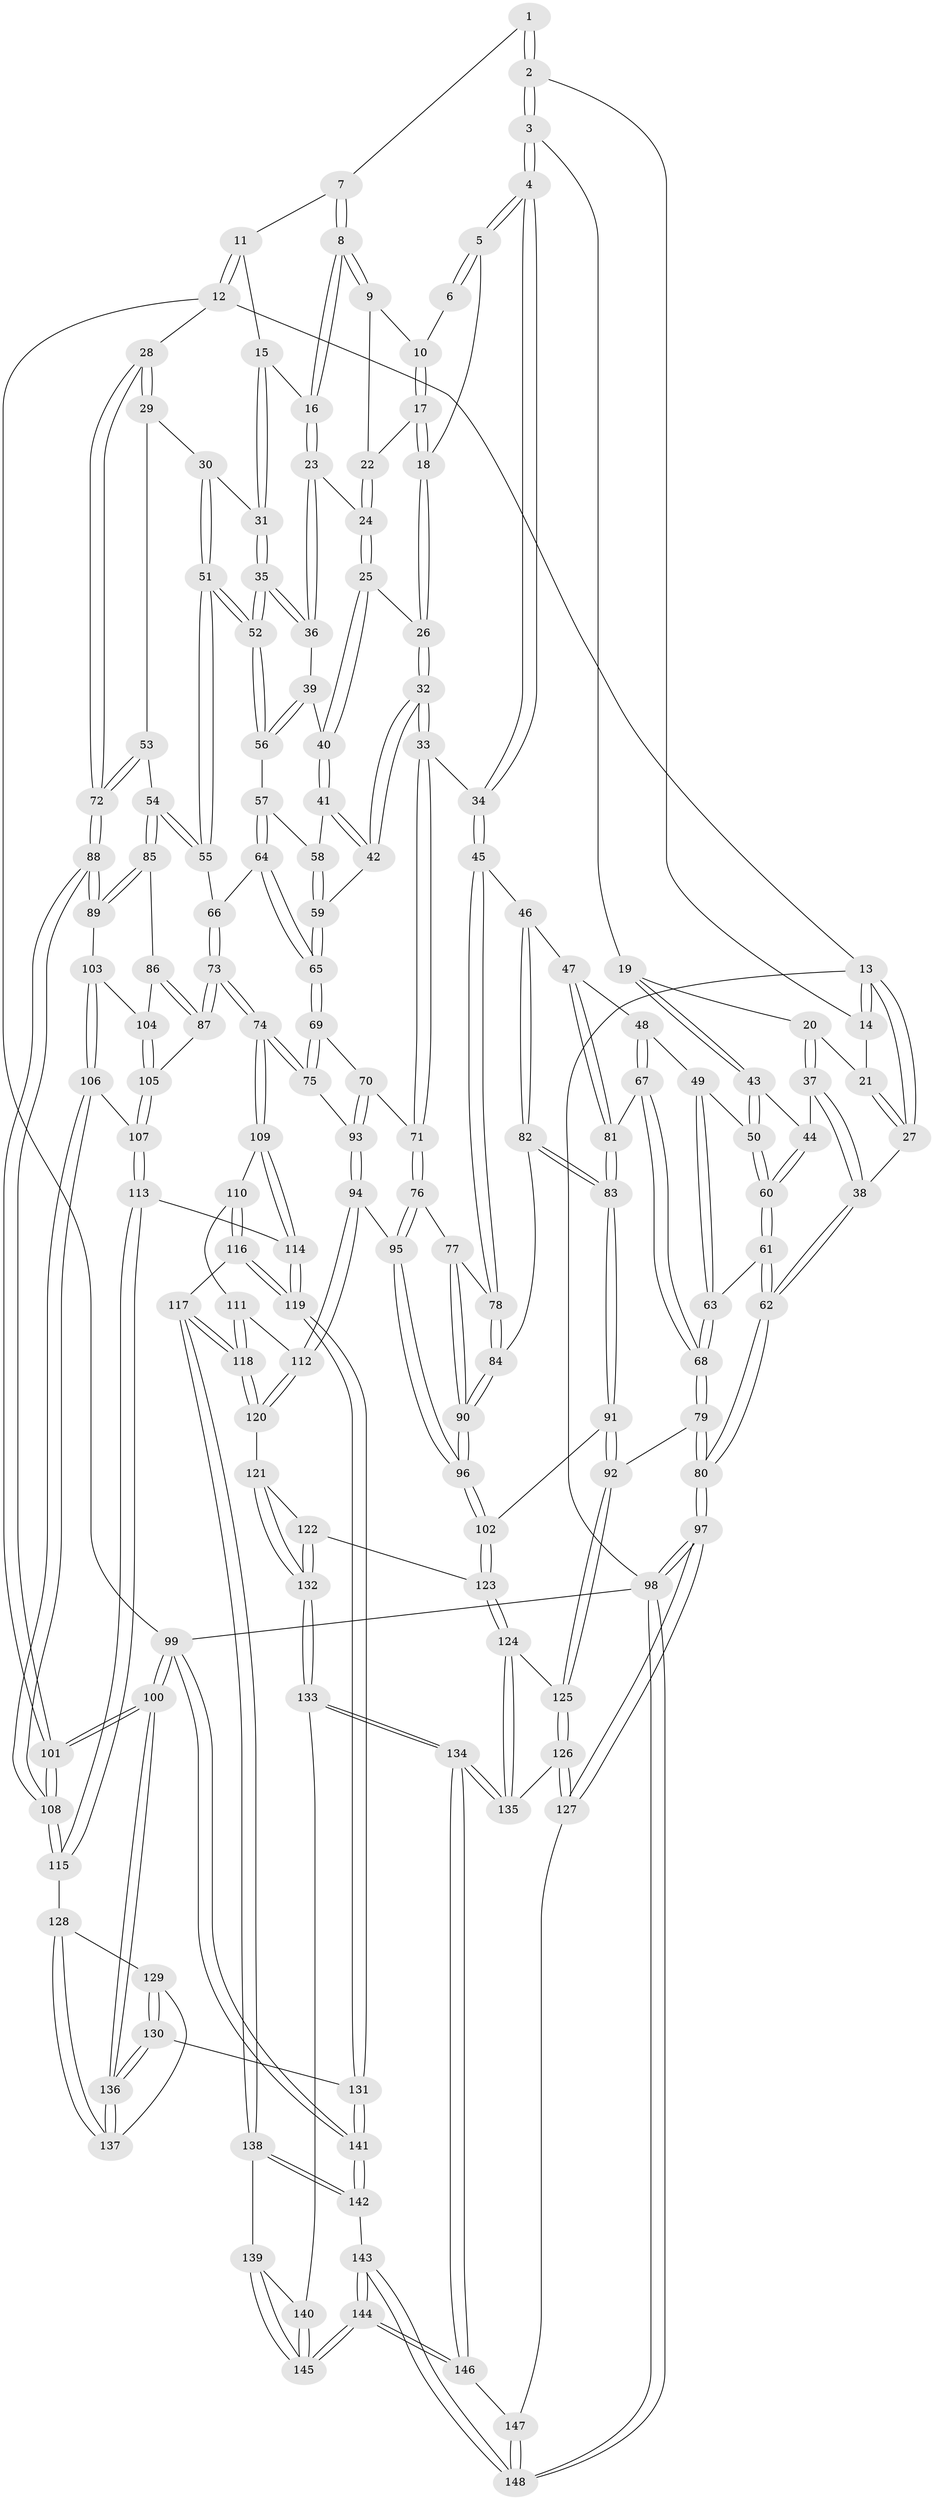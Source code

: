 // Generated by graph-tools (version 1.1) at 2025/11/02/27/25 16:11:59]
// undirected, 148 vertices, 367 edges
graph export_dot {
graph [start="1"]
  node [color=gray90,style=filled];
  1 [pos="+0.5508302290335634+0"];
  2 [pos="+0.2791052650080462+0"];
  3 [pos="+0.3017723295247905+0.013407265704257805"];
  4 [pos="+0.392592847277281+0.12338585511735518"];
  5 [pos="+0.4926628794323693+0.09185771328429738"];
  6 [pos="+0.5475592335922191+0"];
  7 [pos="+0.7570331558513055+0"];
  8 [pos="+0.7260252833425354+0"];
  9 [pos="+0.6627496612544006+0.029243817533954292"];
  10 [pos="+0.579121139000508+0.04054908879006676"];
  11 [pos="+0.9037214136827422+0"];
  12 [pos="+1+0"];
  13 [pos="+0+0"];
  14 [pos="+0.16917095269499932+0"];
  15 [pos="+0.8519146666798325+0.09973542357633304"];
  16 [pos="+0.7398678412862465+0.06618502259976472"];
  17 [pos="+0.5686175078016151+0.07168468628808858"];
  18 [pos="+0.5449370273613383+0.09657674904037508"];
  19 [pos="+0.22436239648163284+0.08909767297320369"];
  20 [pos="+0.07973156079616962+0.10646368137130939"];
  21 [pos="+0.06753274975356047+0.0809673373720713"];
  22 [pos="+0.6174643390912505+0.07577089635441552"];
  23 [pos="+0.7352298734675536+0.08086164837555808"];
  24 [pos="+0.6302276054708252+0.13806328408391882"];
  25 [pos="+0.6198667386791871+0.14894392031340145"];
  26 [pos="+0.5940612980268334+0.14966581498166556"];
  27 [pos="+0+0"];
  28 [pos="+1+0"];
  29 [pos="+0.9373463847785695+0.13176159030308165"];
  30 [pos="+0.9329783104923102+0.13261254748238138"];
  31 [pos="+0.8980102621316057+0.12863555084799494"];
  32 [pos="+0.5131462789232806+0.2629098724606927"];
  33 [pos="+0.48451991141565476+0.2737453334290677"];
  34 [pos="+0.41313225138124776+0.2466511715452343"];
  35 [pos="+0.7890416965341416+0.20335849142804432"];
  36 [pos="+0.7447024195735907+0.1455104337624874"];
  37 [pos="+0.058621701954486086+0.14487269404930117"];
  38 [pos="+0+0.197714700009104"];
  39 [pos="+0.6861147353514109+0.19953692503852835"];
  40 [pos="+0.6580075745213941+0.2083542655575011"];
  41 [pos="+0.6512260469790493+0.2302014385857814"];
  42 [pos="+0.5824997415524376+0.26642809596681133"];
  43 [pos="+0.20017804828208627+0.17189843225555948"];
  44 [pos="+0.10100984032118604+0.2301124816060321"];
  45 [pos="+0.37026763752511394+0.28529832209163875"];
  46 [pos="+0.352431366772062+0.29174032414210255"];
  47 [pos="+0.35136186880385806+0.29182814002449503"];
  48 [pos="+0.2664237390027547+0.27984858531673085"];
  49 [pos="+0.23845918837969884+0.2540092315141031"];
  50 [pos="+0.23467991629375023+0.24957640733518652"];
  51 [pos="+0.8295742676313399+0.30841619773777773"];
  52 [pos="+0.7937180353720932+0.2742697593485253"];
  53 [pos="+0.9444316782708563+0.31188962705878387"];
  54 [pos="+0.8472128162552813+0.3298565478115929"];
  55 [pos="+0.8349638968522493+0.3178828264293829"];
  56 [pos="+0.7672720461696663+0.2746676702037417"];
  57 [pos="+0.7109846391453949+0.2879037344766226"];
  58 [pos="+0.6606648492640784+0.24190573125543985"];
  59 [pos="+0.6428340168148485+0.3215620286137976"];
  60 [pos="+0.09261284426219556+0.26943206281804843"];
  61 [pos="+0.08030272063760252+0.29832506162811956"];
  62 [pos="+0+0.34140187087882773"];
  63 [pos="+0.10284970133602518+0.32020950262167125"];
  64 [pos="+0.666120422755755+0.3406255361605196"];
  65 [pos="+0.6604940789928799+0.3431912633333884"];
  66 [pos="+0.732723719419255+0.37015368947032073"];
  67 [pos="+0.15569650799734927+0.372752072468501"];
  68 [pos="+0.149659149881754+0.3735881976473623"];
  69 [pos="+0.6413892796153267+0.3780841320819003"];
  70 [pos="+0.5322069057866461+0.38114004133508783"];
  71 [pos="+0.5300813394840724+0.37910269955523995"];
  72 [pos="+1+0.36962354915396"];
  73 [pos="+0.7069490669093289+0.5045365503736194"];
  74 [pos="+0.7054108068241634+0.5052264565178822"];
  75 [pos="+0.6948747972744647+0.4982936775252648"];
  76 [pos="+0.4507441172364358+0.43299848546321446"];
  77 [pos="+0.4159732021148468+0.41669630065473545"];
  78 [pos="+0.3899892401394935+0.3818303584758201"];
  79 [pos="+0.09022933311431754+0.562343582520493"];
  80 [pos="+0+0.6325654612744107"];
  81 [pos="+0.23519295245859617+0.4048791395199433"];
  82 [pos="+0.2966713116717326+0.46052076795956753"];
  83 [pos="+0.27864199242242+0.46884858614237623"];
  84 [pos="+0.3479165015760842+0.4649741098873675"];
  85 [pos="+0.846693534277591+0.37047169939104635"];
  86 [pos="+0.7577566445745291+0.47566948191011454"];
  87 [pos="+0.7128180265085053+0.5032610651322426"];
  88 [pos="+1+0.4437580833403687"];
  89 [pos="+0.9206239681087925+0.477165937550255"];
  90 [pos="+0.38348839578818983+0.48942201966067755"];
  91 [pos="+0.2162299248972014+0.5905319904266998"];
  92 [pos="+0.2158051324655555+0.5907111099369974"];
  93 [pos="+0.5519012022852421+0.48740596660063523"];
  94 [pos="+0.4722363414469433+0.5771237705109986"];
  95 [pos="+0.44882505038583864+0.5764369112375652"];
  96 [pos="+0.4486531027783183+0.5764757995883342"];
  97 [pos="+0+1"];
  98 [pos="+0+1"];
  99 [pos="+1+1"];
  100 [pos="+1+0.9352837358862717"];
  101 [pos="+1+0.6933770405936823"];
  102 [pos="+0.39799474485875086+0.613256328903118"];
  103 [pos="+0.9074205439018864+0.4955327893291311"];
  104 [pos="+0.8675386848886134+0.4988212897350038"];
  105 [pos="+0.8086974379800997+0.5497456625458687"];
  106 [pos="+0.9006548379676574+0.5422708225647906"];
  107 [pos="+0.8598426774475164+0.6001731468725087"];
  108 [pos="+1+0.6651344031998634"];
  109 [pos="+0.6938098355109891+0.574648518609298"];
  110 [pos="+0.6671671937757284+0.6108244354672344"];
  111 [pos="+0.5837127222589132+0.6112488957822103"];
  112 [pos="+0.508386563357708+0.6059614388858579"];
  113 [pos="+0.857162375243169+0.6479969087316686"];
  114 [pos="+0.8177166743043176+0.6553265286667038"];
  115 [pos="+0.8857458301749813+0.6700912760432461"];
  116 [pos="+0.6741194419884508+0.7454313334013837"];
  117 [pos="+0.6124556912546788+0.7648936699142268"];
  118 [pos="+0.6015169434491313+0.7572816684571638"];
  119 [pos="+0.7205427468078138+0.7678795578860633"];
  120 [pos="+0.5397531349316086+0.7188828175167604"];
  121 [pos="+0.529565063653342+0.7243299197771265"];
  122 [pos="+0.40500406597270866+0.6864616698254176"];
  123 [pos="+0.3954939829748755+0.6794501816198172"];
  124 [pos="+0.37526553930194584+0.7279948164696693"];
  125 [pos="+0.234563379215175+0.7337747630335766"];
  126 [pos="+0.2241519754826563+0.7714695263457022"];
  127 [pos="+0.18201311894032327+0.8288143473112244"];
  128 [pos="+0.8800700599820376+0.7082238999833737"];
  129 [pos="+0.8651858277802402+0.746096249392975"];
  130 [pos="+0.8009608958052303+0.857345097010058"];
  131 [pos="+0.7890376773770605+0.8612666681217676"];
  132 [pos="+0.48400323494492664+0.754315797263933"];
  133 [pos="+0.4640070578040825+0.8009187400731871"];
  134 [pos="+0.3883982430701889+0.8226895418920127"];
  135 [pos="+0.3871700686625553+0.8204847117997901"];
  136 [pos="+1+0.8687971661708316"];
  137 [pos="+0.9598144658090623+0.8003257360323496"];
  138 [pos="+0.6053677687581284+0.7785099982106521"];
  139 [pos="+0.5717203220853965+0.7979134817309852"];
  140 [pos="+0.5032972172004339+0.8246937691415902"];
  141 [pos="+0.674382052986603+1"];
  142 [pos="+0.6071582348727644+1"];
  143 [pos="+0.5944922190992438+1"];
  144 [pos="+0.5248016518646675+1"];
  145 [pos="+0.5192445751534895+0.9272735941811507"];
  146 [pos="+0.3764849113759036+0.8941575560959065"];
  147 [pos="+0.34252624209621646+0.9045973522234706"];
  148 [pos="+0+1"];
  1 -- 2;
  1 -- 2;
  1 -- 7;
  2 -- 3;
  2 -- 3;
  2 -- 14;
  3 -- 4;
  3 -- 4;
  3 -- 19;
  4 -- 5;
  4 -- 5;
  4 -- 34;
  4 -- 34;
  5 -- 6;
  5 -- 6;
  5 -- 18;
  6 -- 10;
  7 -- 8;
  7 -- 8;
  7 -- 11;
  8 -- 9;
  8 -- 9;
  8 -- 16;
  8 -- 16;
  9 -- 10;
  9 -- 22;
  10 -- 17;
  10 -- 17;
  11 -- 12;
  11 -- 12;
  11 -- 15;
  12 -- 13;
  12 -- 28;
  12 -- 99;
  13 -- 14;
  13 -- 14;
  13 -- 27;
  13 -- 27;
  13 -- 98;
  14 -- 21;
  15 -- 16;
  15 -- 31;
  15 -- 31;
  16 -- 23;
  16 -- 23;
  17 -- 18;
  17 -- 18;
  17 -- 22;
  18 -- 26;
  18 -- 26;
  19 -- 20;
  19 -- 43;
  19 -- 43;
  20 -- 21;
  20 -- 37;
  20 -- 37;
  21 -- 27;
  21 -- 27;
  22 -- 24;
  22 -- 24;
  23 -- 24;
  23 -- 36;
  23 -- 36;
  24 -- 25;
  24 -- 25;
  25 -- 26;
  25 -- 40;
  25 -- 40;
  26 -- 32;
  26 -- 32;
  27 -- 38;
  28 -- 29;
  28 -- 29;
  28 -- 72;
  28 -- 72;
  29 -- 30;
  29 -- 53;
  30 -- 31;
  30 -- 51;
  30 -- 51;
  31 -- 35;
  31 -- 35;
  32 -- 33;
  32 -- 33;
  32 -- 42;
  32 -- 42;
  33 -- 34;
  33 -- 71;
  33 -- 71;
  34 -- 45;
  34 -- 45;
  35 -- 36;
  35 -- 36;
  35 -- 52;
  35 -- 52;
  36 -- 39;
  37 -- 38;
  37 -- 38;
  37 -- 44;
  38 -- 62;
  38 -- 62;
  39 -- 40;
  39 -- 56;
  39 -- 56;
  40 -- 41;
  40 -- 41;
  41 -- 42;
  41 -- 42;
  41 -- 58;
  42 -- 59;
  43 -- 44;
  43 -- 50;
  43 -- 50;
  44 -- 60;
  44 -- 60;
  45 -- 46;
  45 -- 78;
  45 -- 78;
  46 -- 47;
  46 -- 82;
  46 -- 82;
  47 -- 48;
  47 -- 81;
  47 -- 81;
  48 -- 49;
  48 -- 67;
  48 -- 67;
  49 -- 50;
  49 -- 63;
  49 -- 63;
  50 -- 60;
  50 -- 60;
  51 -- 52;
  51 -- 52;
  51 -- 55;
  51 -- 55;
  52 -- 56;
  52 -- 56;
  53 -- 54;
  53 -- 72;
  53 -- 72;
  54 -- 55;
  54 -- 55;
  54 -- 85;
  54 -- 85;
  55 -- 66;
  56 -- 57;
  57 -- 58;
  57 -- 64;
  57 -- 64;
  58 -- 59;
  58 -- 59;
  59 -- 65;
  59 -- 65;
  60 -- 61;
  60 -- 61;
  61 -- 62;
  61 -- 62;
  61 -- 63;
  62 -- 80;
  62 -- 80;
  63 -- 68;
  63 -- 68;
  64 -- 65;
  64 -- 65;
  64 -- 66;
  65 -- 69;
  65 -- 69;
  66 -- 73;
  66 -- 73;
  67 -- 68;
  67 -- 68;
  67 -- 81;
  68 -- 79;
  68 -- 79;
  69 -- 70;
  69 -- 75;
  69 -- 75;
  70 -- 71;
  70 -- 93;
  70 -- 93;
  71 -- 76;
  71 -- 76;
  72 -- 88;
  72 -- 88;
  73 -- 74;
  73 -- 74;
  73 -- 87;
  73 -- 87;
  74 -- 75;
  74 -- 75;
  74 -- 109;
  74 -- 109;
  75 -- 93;
  76 -- 77;
  76 -- 95;
  76 -- 95;
  77 -- 78;
  77 -- 90;
  77 -- 90;
  78 -- 84;
  78 -- 84;
  79 -- 80;
  79 -- 80;
  79 -- 92;
  80 -- 97;
  80 -- 97;
  81 -- 83;
  81 -- 83;
  82 -- 83;
  82 -- 83;
  82 -- 84;
  83 -- 91;
  83 -- 91;
  84 -- 90;
  84 -- 90;
  85 -- 86;
  85 -- 89;
  85 -- 89;
  86 -- 87;
  86 -- 87;
  86 -- 104;
  87 -- 105;
  88 -- 89;
  88 -- 89;
  88 -- 101;
  88 -- 101;
  89 -- 103;
  90 -- 96;
  90 -- 96;
  91 -- 92;
  91 -- 92;
  91 -- 102;
  92 -- 125;
  92 -- 125;
  93 -- 94;
  93 -- 94;
  94 -- 95;
  94 -- 112;
  94 -- 112;
  95 -- 96;
  95 -- 96;
  96 -- 102;
  96 -- 102;
  97 -- 98;
  97 -- 98;
  97 -- 127;
  97 -- 127;
  98 -- 148;
  98 -- 148;
  98 -- 99;
  99 -- 100;
  99 -- 100;
  99 -- 141;
  99 -- 141;
  100 -- 101;
  100 -- 101;
  100 -- 136;
  100 -- 136;
  101 -- 108;
  101 -- 108;
  102 -- 123;
  102 -- 123;
  103 -- 104;
  103 -- 106;
  103 -- 106;
  104 -- 105;
  104 -- 105;
  105 -- 107;
  105 -- 107;
  106 -- 107;
  106 -- 108;
  106 -- 108;
  107 -- 113;
  107 -- 113;
  108 -- 115;
  108 -- 115;
  109 -- 110;
  109 -- 114;
  109 -- 114;
  110 -- 111;
  110 -- 116;
  110 -- 116;
  111 -- 112;
  111 -- 118;
  111 -- 118;
  112 -- 120;
  112 -- 120;
  113 -- 114;
  113 -- 115;
  113 -- 115;
  114 -- 119;
  114 -- 119;
  115 -- 128;
  116 -- 117;
  116 -- 119;
  116 -- 119;
  117 -- 118;
  117 -- 118;
  117 -- 138;
  117 -- 138;
  118 -- 120;
  118 -- 120;
  119 -- 131;
  119 -- 131;
  120 -- 121;
  121 -- 122;
  121 -- 132;
  121 -- 132;
  122 -- 123;
  122 -- 132;
  122 -- 132;
  123 -- 124;
  123 -- 124;
  124 -- 125;
  124 -- 135;
  124 -- 135;
  125 -- 126;
  125 -- 126;
  126 -- 127;
  126 -- 127;
  126 -- 135;
  127 -- 147;
  128 -- 129;
  128 -- 137;
  128 -- 137;
  129 -- 130;
  129 -- 130;
  129 -- 137;
  130 -- 131;
  130 -- 136;
  130 -- 136;
  131 -- 141;
  131 -- 141;
  132 -- 133;
  132 -- 133;
  133 -- 134;
  133 -- 134;
  133 -- 140;
  134 -- 135;
  134 -- 135;
  134 -- 146;
  134 -- 146;
  136 -- 137;
  136 -- 137;
  138 -- 139;
  138 -- 142;
  138 -- 142;
  139 -- 140;
  139 -- 145;
  139 -- 145;
  140 -- 145;
  140 -- 145;
  141 -- 142;
  141 -- 142;
  142 -- 143;
  143 -- 144;
  143 -- 144;
  143 -- 148;
  143 -- 148;
  144 -- 145;
  144 -- 145;
  144 -- 146;
  144 -- 146;
  146 -- 147;
  147 -- 148;
  147 -- 148;
}
